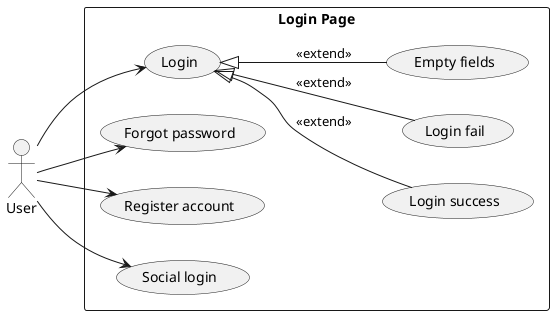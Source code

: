 @startuml
left to right direction
actor User

rectangle "Login Page" {
  
  usecase "Login" as UC0
  usecase "Login success" as UC1
  usecase "Login fail" as UC2
  usecase "Empty fields" as UC3
  usecase "Forgot password" as UC4
  usecase "Register account" as UC5
  usecase "Social login" as UC6
  
}

User --> UC0
User --> UC4
User --> UC5
User --> UC6

UC0 <|-- UC1 : <<extend>>
UC0 <|-- UC2 : <<extend>>
UC0 <|-- UC3 : <<extend>>

@enduml
